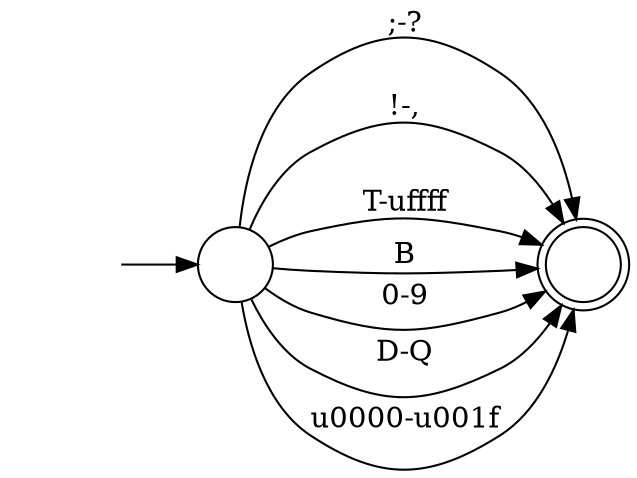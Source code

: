 digraph Automaton {
  rankdir = LR;
  0 [shape=circle,label=""];
  initial [shape=plaintext,label=""];
  initial -> 0
  0 -> 1 [label=";-?"]
  0 -> 1 [label="!-,"]
  0 -> 1 [label="T-\uffff"]
  0 -> 1 [label="B"]
  0 -> 1 [label="0-9"]
  0 -> 1 [label="D-Q"]
  0 -> 1 [label="\u0000-\u001f"]
  1 [shape=doublecircle,label=""];
}
